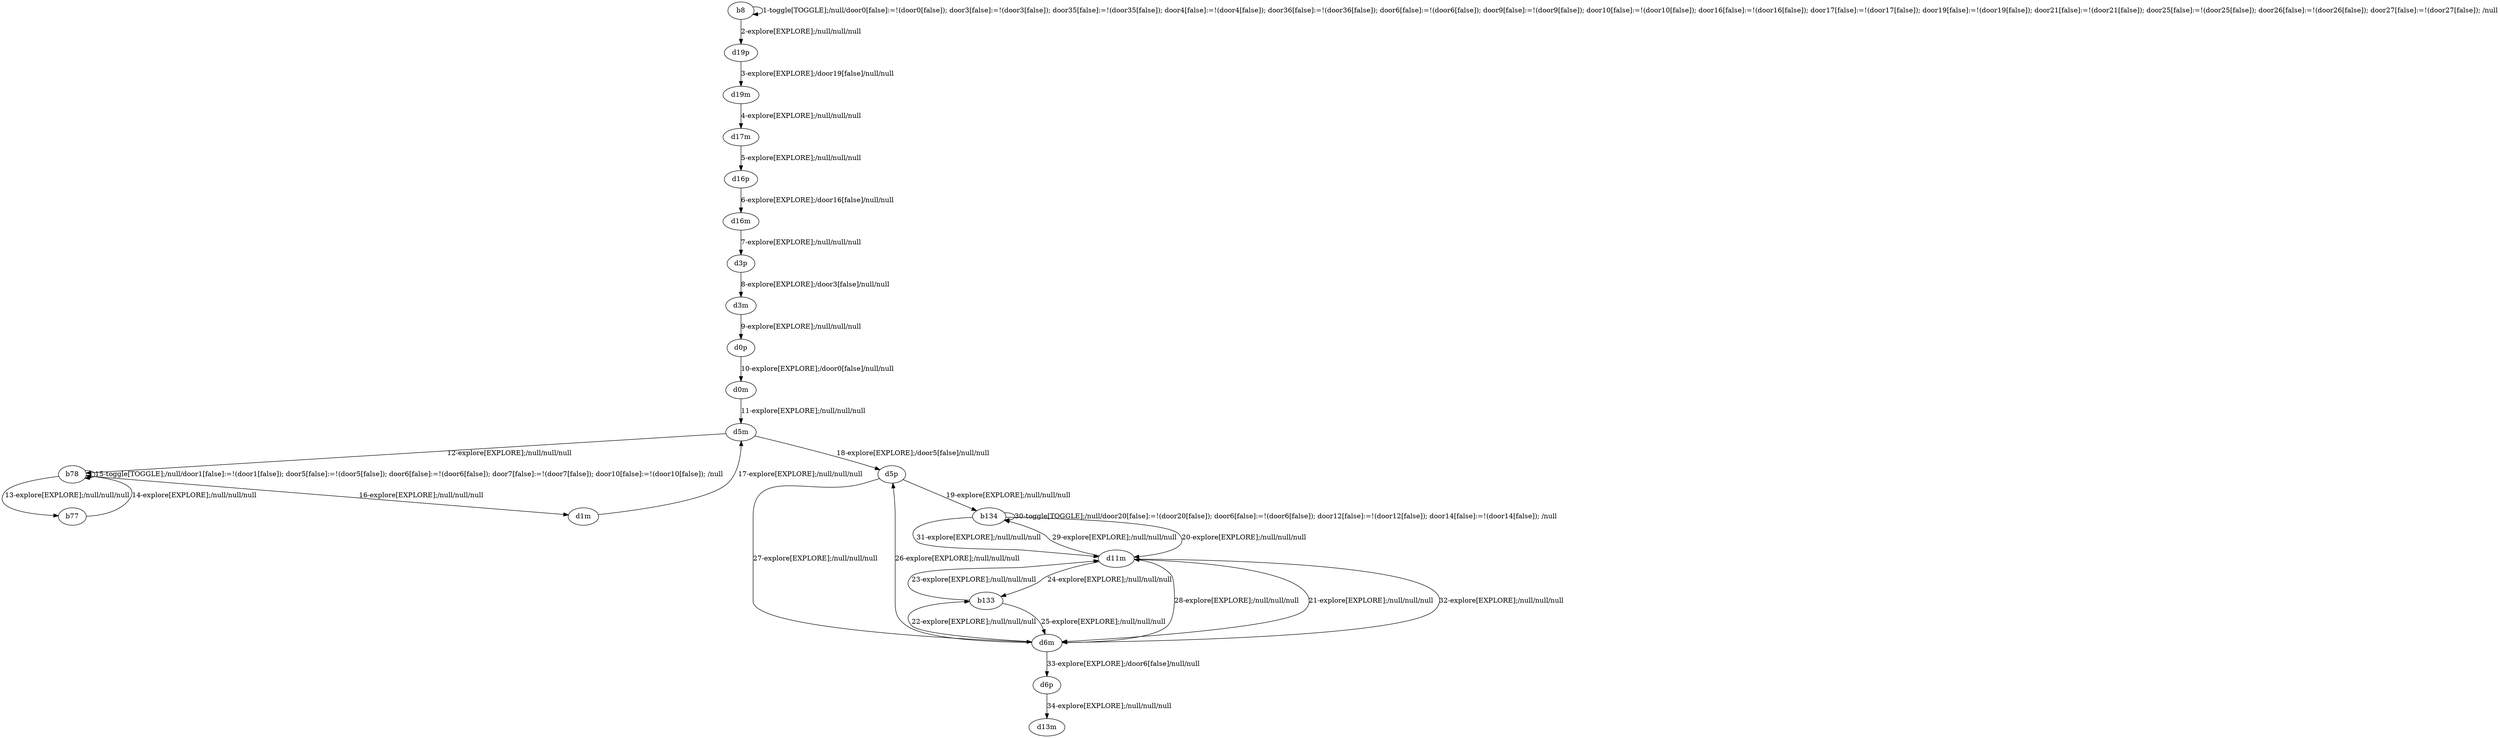 # Total number of goals covered by this test: 1
# d11m --> b133

digraph g {
"b8" -> "b8" [label = "1-toggle[TOGGLE];/null/door0[false]:=!(door0[false]); door3[false]:=!(door3[false]); door35[false]:=!(door35[false]); door4[false]:=!(door4[false]); door36[false]:=!(door36[false]); door6[false]:=!(door6[false]); door9[false]:=!(door9[false]); door10[false]:=!(door10[false]); door16[false]:=!(door16[false]); door17[false]:=!(door17[false]); door19[false]:=!(door19[false]); door21[false]:=!(door21[false]); door25[false]:=!(door25[false]); door26[false]:=!(door26[false]); door27[false]:=!(door27[false]); /null"];
"b8" -> "d19p" [label = "2-explore[EXPLORE];/null/null/null"];
"d19p" -> "d19m" [label = "3-explore[EXPLORE];/door19[false]/null/null"];
"d19m" -> "d17m" [label = "4-explore[EXPLORE];/null/null/null"];
"d17m" -> "d16p" [label = "5-explore[EXPLORE];/null/null/null"];
"d16p" -> "d16m" [label = "6-explore[EXPLORE];/door16[false]/null/null"];
"d16m" -> "d3p" [label = "7-explore[EXPLORE];/null/null/null"];
"d3p" -> "d3m" [label = "8-explore[EXPLORE];/door3[false]/null/null"];
"d3m" -> "d0p" [label = "9-explore[EXPLORE];/null/null/null"];
"d0p" -> "d0m" [label = "10-explore[EXPLORE];/door0[false]/null/null"];
"d0m" -> "d5m" [label = "11-explore[EXPLORE];/null/null/null"];
"d5m" -> "b78" [label = "12-explore[EXPLORE];/null/null/null"];
"b78" -> "b77" [label = "13-explore[EXPLORE];/null/null/null"];
"b77" -> "b78" [label = "14-explore[EXPLORE];/null/null/null"];
"b78" -> "b78" [label = "15-toggle[TOGGLE];/null/door1[false]:=!(door1[false]); door5[false]:=!(door5[false]); door6[false]:=!(door6[false]); door7[false]:=!(door7[false]); door10[false]:=!(door10[false]); /null"];
"b78" -> "d1m" [label = "16-explore[EXPLORE];/null/null/null"];
"d1m" -> "d5m" [label = "17-explore[EXPLORE];/null/null/null"];
"d5m" -> "d5p" [label = "18-explore[EXPLORE];/door5[false]/null/null"];
"d5p" -> "b134" [label = "19-explore[EXPLORE];/null/null/null"];
"b134" -> "d11m" [label = "20-explore[EXPLORE];/null/null/null"];
"d11m" -> "d6m" [label = "21-explore[EXPLORE];/null/null/null"];
"d6m" -> "b133" [label = "22-explore[EXPLORE];/null/null/null"];
"b133" -> "d11m" [label = "23-explore[EXPLORE];/null/null/null"];
"d11m" -> "b133" [label = "24-explore[EXPLORE];/null/null/null"];
"b133" -> "d6m" [label = "25-explore[EXPLORE];/null/null/null"];
"d6m" -> "d5p" [label = "26-explore[EXPLORE];/null/null/null"];
"d5p" -> "d6m" [label = "27-explore[EXPLORE];/null/null/null"];
"d6m" -> "d11m" [label = "28-explore[EXPLORE];/null/null/null"];
"d11m" -> "b134" [label = "29-explore[EXPLORE];/null/null/null"];
"b134" -> "b134" [label = "30-toggle[TOGGLE];/null/door20[false]:=!(door20[false]); door6[false]:=!(door6[false]); door12[false]:=!(door12[false]); door14[false]:=!(door14[false]); /null"];
"b134" -> "d11m" [label = "31-explore[EXPLORE];/null/null/null"];
"d11m" -> "d6m" [label = "32-explore[EXPLORE];/null/null/null"];
"d6m" -> "d6p" [label = "33-explore[EXPLORE];/door6[false]/null/null"];
"d6p" -> "d13m" [label = "34-explore[EXPLORE];/null/null/null"];
}